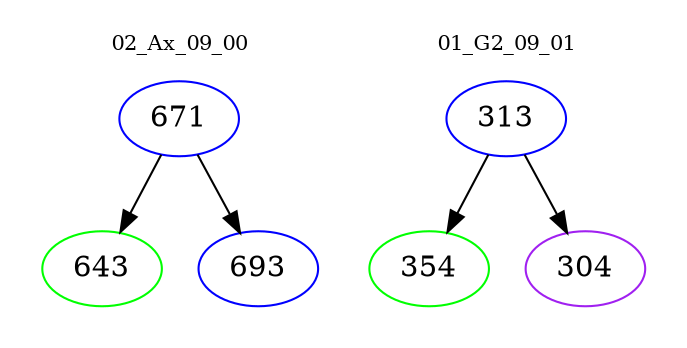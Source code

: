 digraph{
subgraph cluster_0 {
color = white
label = "02_Ax_09_00";
fontsize=10;
T0_671 [label="671", color="blue"]
T0_671 -> T0_643 [color="black"]
T0_643 [label="643", color="green"]
T0_671 -> T0_693 [color="black"]
T0_693 [label="693", color="blue"]
}
subgraph cluster_1 {
color = white
label = "01_G2_09_01";
fontsize=10;
T1_313 [label="313", color="blue"]
T1_313 -> T1_354 [color="black"]
T1_354 [label="354", color="green"]
T1_313 -> T1_304 [color="black"]
T1_304 [label="304", color="purple"]
}
}
